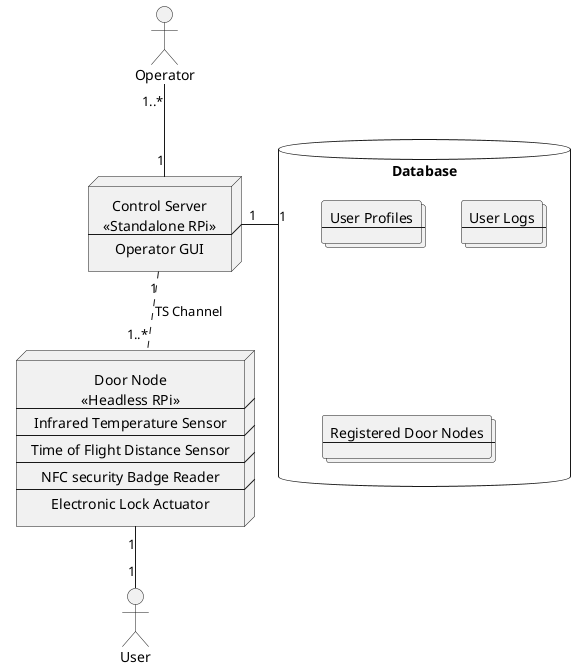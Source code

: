 @startuml

skinparam defaultTextAlignment center

actor Operator
node admin_interface [
Control Server
<<Standalone RPi>>
--
Operator GUI
]
Operator "1..*" -- "1" admin_interface

database Database {
    collections user [
    User Profiles
    --
    ]
    collections userlogs [
    User Logs
    --
    ]
    collections doors [
    Registered Door Nodes
    --
    ]
}

admin_interface "1" -r- "1" Database


node door [
Door Node
<<Headless RPi>>
--
Infrared Temperature Sensor
--
Time of Flight Distance Sensor
--
NFC security Badge Reader
--
Electronic Lock Actuator
]

actor User

door "1" -- "1" User
admin_interface "1" .. "1..*" door : TS Channel


@enduml
